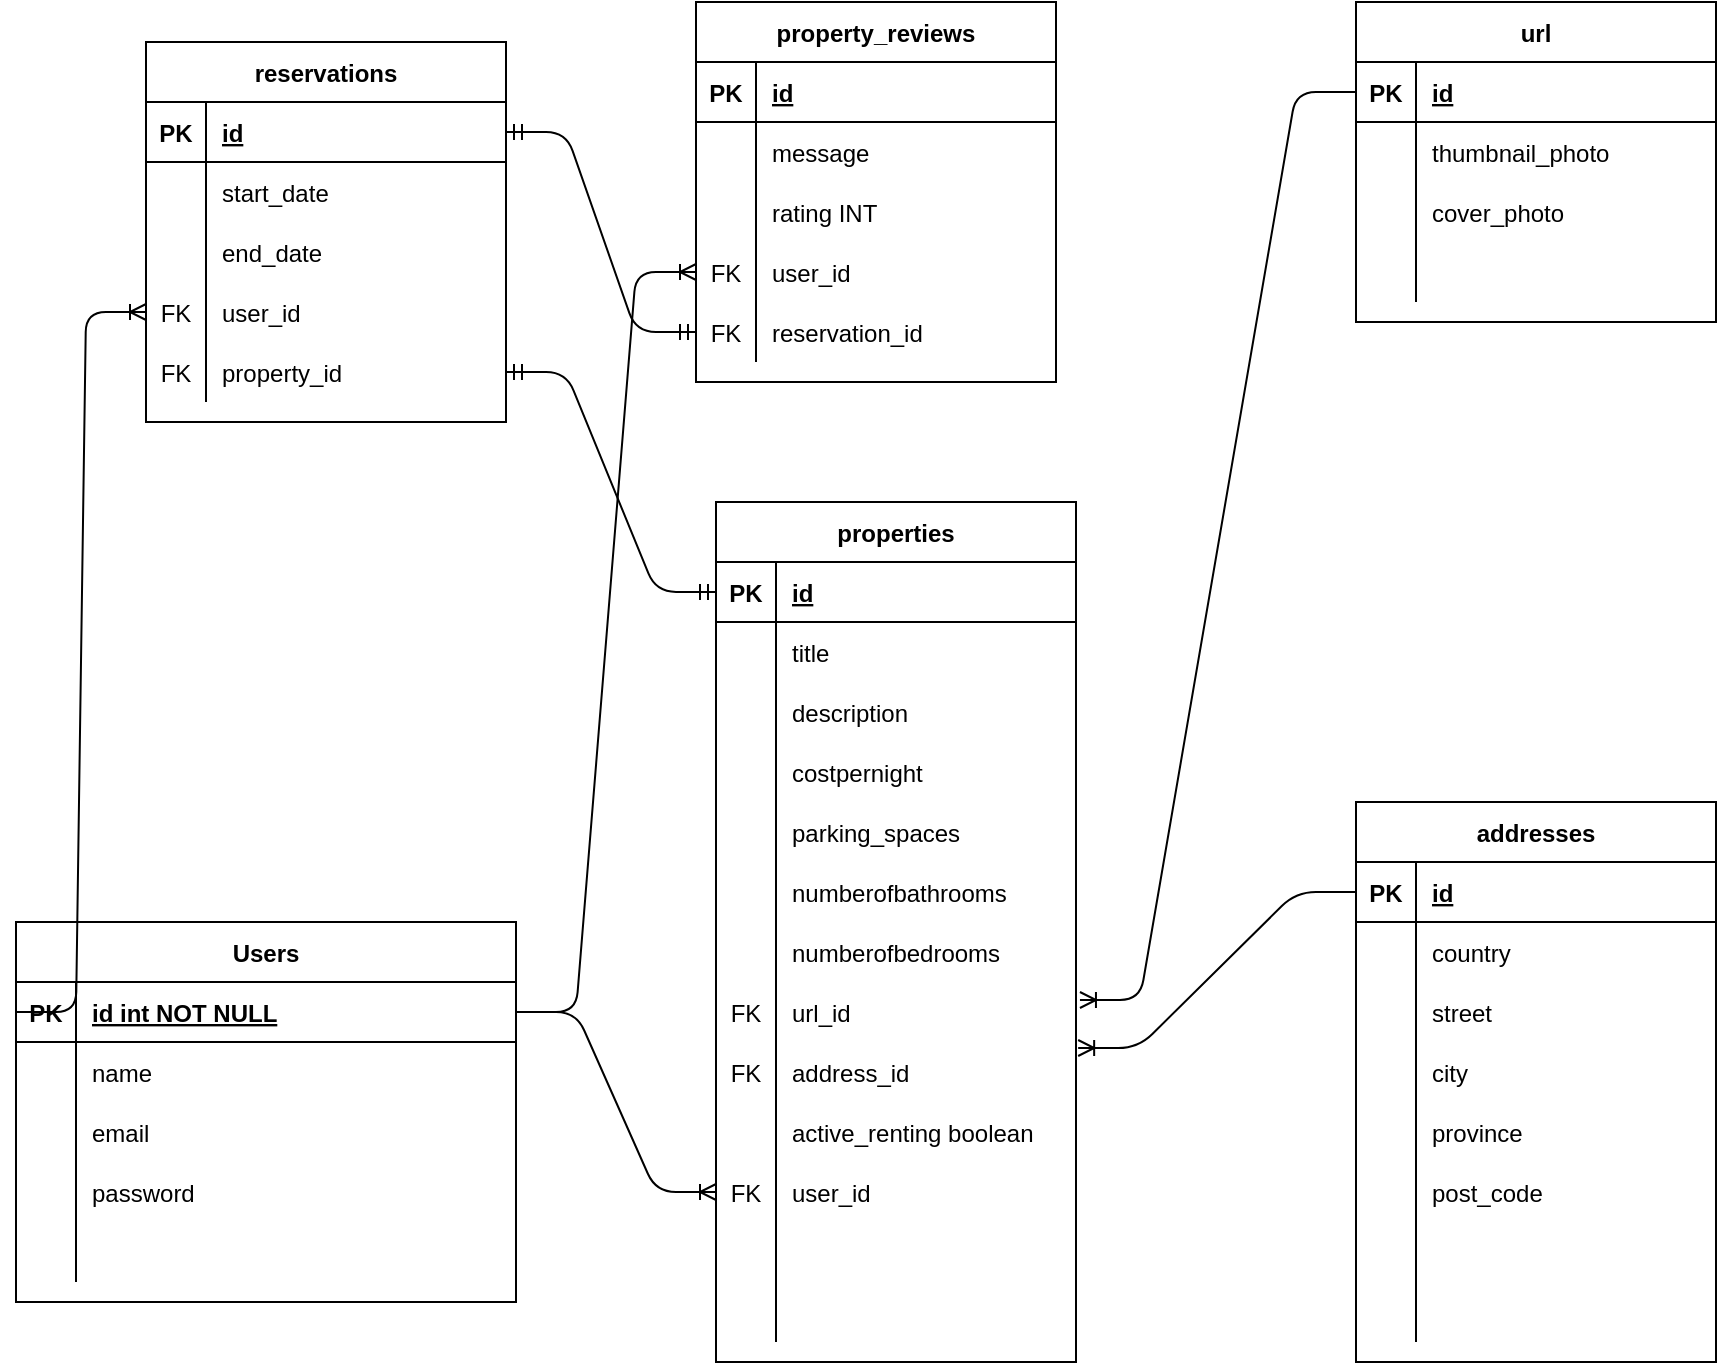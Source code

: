 <mxfile version="14.5.3" type="github">
  <diagram id="R2lEEEUBdFMjLlhIrx00" name="Page-1">
    <mxGraphModel dx="1298" dy="1070" grid="1" gridSize="10" guides="1" tooltips="1" connect="1" arrows="1" fold="1" page="1" pageScale="1" pageWidth="850" pageHeight="1100" math="0" shadow="0" extFonts="Permanent Marker^https://fonts.googleapis.com/css?family=Permanent+Marker">
      <root>
        <mxCell id="0" />
        <mxCell id="1" parent="0" />
        <mxCell id="7i4dZJcfAp6WISiN0u7n-1" value="Users" style="shape=table;startSize=30;container=1;collapsible=1;childLayout=tableLayout;fixedRows=1;rowLines=0;fontStyle=1;align=center;resizeLast=1;" vertex="1" parent="1">
          <mxGeometry x="90" y="570" width="250" height="190" as="geometry" />
        </mxCell>
        <mxCell id="7i4dZJcfAp6WISiN0u7n-2" value="" style="shape=partialRectangle;collapsible=0;dropTarget=0;pointerEvents=0;fillColor=none;points=[[0,0.5],[1,0.5]];portConstraint=eastwest;top=0;left=0;right=0;bottom=1;" vertex="1" parent="7i4dZJcfAp6WISiN0u7n-1">
          <mxGeometry y="30" width="250" height="30" as="geometry" />
        </mxCell>
        <mxCell id="7i4dZJcfAp6WISiN0u7n-3" value="PK" style="shape=partialRectangle;overflow=hidden;connectable=0;fillColor=none;top=0;left=0;bottom=0;right=0;fontStyle=1;" vertex="1" parent="7i4dZJcfAp6WISiN0u7n-2">
          <mxGeometry width="30" height="30" as="geometry" />
        </mxCell>
        <mxCell id="7i4dZJcfAp6WISiN0u7n-4" value="id int NOT NULL " style="shape=partialRectangle;overflow=hidden;connectable=0;fillColor=none;top=0;left=0;bottom=0;right=0;align=left;spacingLeft=6;fontStyle=5;" vertex="1" parent="7i4dZJcfAp6WISiN0u7n-2">
          <mxGeometry x="30" width="220" height="30" as="geometry" />
        </mxCell>
        <mxCell id="7i4dZJcfAp6WISiN0u7n-5" value="" style="shape=partialRectangle;collapsible=0;dropTarget=0;pointerEvents=0;fillColor=none;points=[[0,0.5],[1,0.5]];portConstraint=eastwest;top=0;left=0;right=0;bottom=0;" vertex="1" parent="7i4dZJcfAp6WISiN0u7n-1">
          <mxGeometry y="60" width="250" height="30" as="geometry" />
        </mxCell>
        <mxCell id="7i4dZJcfAp6WISiN0u7n-6" value="" style="shape=partialRectangle;overflow=hidden;connectable=0;fillColor=none;top=0;left=0;bottom=0;right=0;" vertex="1" parent="7i4dZJcfAp6WISiN0u7n-5">
          <mxGeometry width="30" height="30" as="geometry" />
        </mxCell>
        <mxCell id="7i4dZJcfAp6WISiN0u7n-7" value="name" style="shape=partialRectangle;overflow=hidden;connectable=0;fillColor=none;top=0;left=0;bottom=0;right=0;align=left;spacingLeft=6;" vertex="1" parent="7i4dZJcfAp6WISiN0u7n-5">
          <mxGeometry x="30" width="220" height="30" as="geometry" />
        </mxCell>
        <mxCell id="7i4dZJcfAp6WISiN0u7n-8" value="" style="shape=partialRectangle;collapsible=0;dropTarget=0;pointerEvents=0;fillColor=none;points=[[0,0.5],[1,0.5]];portConstraint=eastwest;top=0;left=0;right=0;bottom=0;" vertex="1" parent="7i4dZJcfAp6WISiN0u7n-1">
          <mxGeometry y="90" width="250" height="30" as="geometry" />
        </mxCell>
        <mxCell id="7i4dZJcfAp6WISiN0u7n-9" value="" style="shape=partialRectangle;overflow=hidden;connectable=0;fillColor=none;top=0;left=0;bottom=0;right=0;" vertex="1" parent="7i4dZJcfAp6WISiN0u7n-8">
          <mxGeometry width="30" height="30" as="geometry" />
        </mxCell>
        <mxCell id="7i4dZJcfAp6WISiN0u7n-10" value="email" style="shape=partialRectangle;overflow=hidden;connectable=0;fillColor=none;top=0;left=0;bottom=0;right=0;align=left;spacingLeft=6;" vertex="1" parent="7i4dZJcfAp6WISiN0u7n-8">
          <mxGeometry x="30" width="220" height="30" as="geometry" />
        </mxCell>
        <mxCell id="7i4dZJcfAp6WISiN0u7n-72" style="shape=partialRectangle;collapsible=0;dropTarget=0;pointerEvents=0;fillColor=none;points=[[0,0.5],[1,0.5]];portConstraint=eastwest;top=0;left=0;right=0;bottom=0;" vertex="1" parent="7i4dZJcfAp6WISiN0u7n-1">
          <mxGeometry y="120" width="250" height="30" as="geometry" />
        </mxCell>
        <mxCell id="7i4dZJcfAp6WISiN0u7n-73" style="shape=partialRectangle;overflow=hidden;connectable=0;fillColor=none;top=0;left=0;bottom=0;right=0;" vertex="1" parent="7i4dZJcfAp6WISiN0u7n-72">
          <mxGeometry width="30" height="30" as="geometry" />
        </mxCell>
        <mxCell id="7i4dZJcfAp6WISiN0u7n-74" value="password" style="shape=partialRectangle;overflow=hidden;connectable=0;fillColor=none;top=0;left=0;bottom=0;right=0;align=left;spacingLeft=6;" vertex="1" parent="7i4dZJcfAp6WISiN0u7n-72">
          <mxGeometry x="30" width="220" height="30" as="geometry" />
        </mxCell>
        <mxCell id="7i4dZJcfAp6WISiN0u7n-75" style="shape=partialRectangle;collapsible=0;dropTarget=0;pointerEvents=0;fillColor=none;points=[[0,0.5],[1,0.5]];portConstraint=eastwest;top=0;left=0;right=0;bottom=0;" vertex="1" parent="7i4dZJcfAp6WISiN0u7n-1">
          <mxGeometry y="150" width="250" height="30" as="geometry" />
        </mxCell>
        <mxCell id="7i4dZJcfAp6WISiN0u7n-76" style="shape=partialRectangle;overflow=hidden;connectable=0;fillColor=none;top=0;left=0;bottom=0;right=0;" vertex="1" parent="7i4dZJcfAp6WISiN0u7n-75">
          <mxGeometry width="30" height="30" as="geometry" />
        </mxCell>
        <mxCell id="7i4dZJcfAp6WISiN0u7n-77" value="" style="shape=partialRectangle;overflow=hidden;connectable=0;fillColor=none;top=0;left=0;bottom=0;right=0;align=left;spacingLeft=6;" vertex="1" parent="7i4dZJcfAp6WISiN0u7n-75">
          <mxGeometry x="30" width="220" height="30" as="geometry" />
        </mxCell>
        <mxCell id="7i4dZJcfAp6WISiN0u7n-59" value="properties" style="shape=table;startSize=30;container=1;collapsible=1;childLayout=tableLayout;fixedRows=1;rowLines=0;fontStyle=1;align=center;resizeLast=1;" vertex="1" parent="1">
          <mxGeometry x="440" y="360" width="180" height="430" as="geometry" />
        </mxCell>
        <mxCell id="7i4dZJcfAp6WISiN0u7n-60" value="" style="shape=partialRectangle;collapsible=0;dropTarget=0;pointerEvents=0;fillColor=none;top=0;left=0;bottom=1;right=0;points=[[0,0.5],[1,0.5]];portConstraint=eastwest;" vertex="1" parent="7i4dZJcfAp6WISiN0u7n-59">
          <mxGeometry y="30" width="180" height="30" as="geometry" />
        </mxCell>
        <mxCell id="7i4dZJcfAp6WISiN0u7n-61" value="PK" style="shape=partialRectangle;connectable=0;fillColor=none;top=0;left=0;bottom=0;right=0;fontStyle=1;overflow=hidden;" vertex="1" parent="7i4dZJcfAp6WISiN0u7n-60">
          <mxGeometry width="30" height="30" as="geometry" />
        </mxCell>
        <mxCell id="7i4dZJcfAp6WISiN0u7n-62" value="id" style="shape=partialRectangle;connectable=0;fillColor=none;top=0;left=0;bottom=0;right=0;align=left;spacingLeft=6;fontStyle=5;overflow=hidden;" vertex="1" parent="7i4dZJcfAp6WISiN0u7n-60">
          <mxGeometry x="30" width="150" height="30" as="geometry" />
        </mxCell>
        <mxCell id="7i4dZJcfAp6WISiN0u7n-63" value="" style="shape=partialRectangle;collapsible=0;dropTarget=0;pointerEvents=0;fillColor=none;top=0;left=0;bottom=0;right=0;points=[[0,0.5],[1,0.5]];portConstraint=eastwest;" vertex="1" parent="7i4dZJcfAp6WISiN0u7n-59">
          <mxGeometry y="60" width="180" height="30" as="geometry" />
        </mxCell>
        <mxCell id="7i4dZJcfAp6WISiN0u7n-64" value="" style="shape=partialRectangle;connectable=0;fillColor=none;top=0;left=0;bottom=0;right=0;editable=1;overflow=hidden;" vertex="1" parent="7i4dZJcfAp6WISiN0u7n-63">
          <mxGeometry width="30" height="30" as="geometry" />
        </mxCell>
        <mxCell id="7i4dZJcfAp6WISiN0u7n-65" value="title" style="shape=partialRectangle;connectable=0;fillColor=none;top=0;left=0;bottom=0;right=0;align=left;spacingLeft=6;overflow=hidden;" vertex="1" parent="7i4dZJcfAp6WISiN0u7n-63">
          <mxGeometry x="30" width="150" height="30" as="geometry" />
        </mxCell>
        <mxCell id="7i4dZJcfAp6WISiN0u7n-66" value="" style="shape=partialRectangle;collapsible=0;dropTarget=0;pointerEvents=0;fillColor=none;top=0;left=0;bottom=0;right=0;points=[[0,0.5],[1,0.5]];portConstraint=eastwest;" vertex="1" parent="7i4dZJcfAp6WISiN0u7n-59">
          <mxGeometry y="90" width="180" height="30" as="geometry" />
        </mxCell>
        <mxCell id="7i4dZJcfAp6WISiN0u7n-67" value="" style="shape=partialRectangle;connectable=0;fillColor=none;top=0;left=0;bottom=0;right=0;editable=1;overflow=hidden;" vertex="1" parent="7i4dZJcfAp6WISiN0u7n-66">
          <mxGeometry width="30" height="30" as="geometry" />
        </mxCell>
        <mxCell id="7i4dZJcfAp6WISiN0u7n-68" value="description" style="shape=partialRectangle;connectable=0;fillColor=none;top=0;left=0;bottom=0;right=0;align=left;spacingLeft=6;overflow=hidden;" vertex="1" parent="7i4dZJcfAp6WISiN0u7n-66">
          <mxGeometry x="30" width="150" height="30" as="geometry" />
        </mxCell>
        <mxCell id="7i4dZJcfAp6WISiN0u7n-69" value="" style="shape=partialRectangle;collapsible=0;dropTarget=0;pointerEvents=0;fillColor=none;top=0;left=0;bottom=0;right=0;points=[[0,0.5],[1,0.5]];portConstraint=eastwest;" vertex="1" parent="7i4dZJcfAp6WISiN0u7n-59">
          <mxGeometry y="120" width="180" height="30" as="geometry" />
        </mxCell>
        <mxCell id="7i4dZJcfAp6WISiN0u7n-70" value="" style="shape=partialRectangle;connectable=0;fillColor=none;top=0;left=0;bottom=0;right=0;editable=1;overflow=hidden;" vertex="1" parent="7i4dZJcfAp6WISiN0u7n-69">
          <mxGeometry width="30" height="30" as="geometry" />
        </mxCell>
        <mxCell id="7i4dZJcfAp6WISiN0u7n-71" value="costpernight" style="shape=partialRectangle;connectable=0;fillColor=none;top=0;left=0;bottom=0;right=0;align=left;spacingLeft=6;overflow=hidden;" vertex="1" parent="7i4dZJcfAp6WISiN0u7n-69">
          <mxGeometry x="30" width="150" height="30" as="geometry" />
        </mxCell>
        <mxCell id="7i4dZJcfAp6WISiN0u7n-78" style="shape=partialRectangle;collapsible=0;dropTarget=0;pointerEvents=0;fillColor=none;top=0;left=0;bottom=0;right=0;points=[[0,0.5],[1,0.5]];portConstraint=eastwest;" vertex="1" parent="7i4dZJcfAp6WISiN0u7n-59">
          <mxGeometry y="150" width="180" height="30" as="geometry" />
        </mxCell>
        <mxCell id="7i4dZJcfAp6WISiN0u7n-79" style="shape=partialRectangle;connectable=0;fillColor=none;top=0;left=0;bottom=0;right=0;editable=1;overflow=hidden;" vertex="1" parent="7i4dZJcfAp6WISiN0u7n-78">
          <mxGeometry width="30" height="30" as="geometry" />
        </mxCell>
        <mxCell id="7i4dZJcfAp6WISiN0u7n-80" value="parking_spaces" style="shape=partialRectangle;connectable=0;fillColor=none;top=0;left=0;bottom=0;right=0;align=left;spacingLeft=6;overflow=hidden;" vertex="1" parent="7i4dZJcfAp6WISiN0u7n-78">
          <mxGeometry x="30" width="150" height="30" as="geometry" />
        </mxCell>
        <mxCell id="7i4dZJcfAp6WISiN0u7n-81" style="shape=partialRectangle;collapsible=0;dropTarget=0;pointerEvents=0;fillColor=none;top=0;left=0;bottom=0;right=0;points=[[0,0.5],[1,0.5]];portConstraint=eastwest;" vertex="1" parent="7i4dZJcfAp6WISiN0u7n-59">
          <mxGeometry y="180" width="180" height="30" as="geometry" />
        </mxCell>
        <mxCell id="7i4dZJcfAp6WISiN0u7n-82" style="shape=partialRectangle;connectable=0;fillColor=none;top=0;left=0;bottom=0;right=0;editable=1;overflow=hidden;" vertex="1" parent="7i4dZJcfAp6WISiN0u7n-81">
          <mxGeometry width="30" height="30" as="geometry" />
        </mxCell>
        <mxCell id="7i4dZJcfAp6WISiN0u7n-83" value="numberofbathrooms" style="shape=partialRectangle;connectable=0;fillColor=none;top=0;left=0;bottom=0;right=0;align=left;spacingLeft=6;overflow=hidden;" vertex="1" parent="7i4dZJcfAp6WISiN0u7n-81">
          <mxGeometry x="30" width="150" height="30" as="geometry" />
        </mxCell>
        <mxCell id="7i4dZJcfAp6WISiN0u7n-84" style="shape=partialRectangle;collapsible=0;dropTarget=0;pointerEvents=0;fillColor=none;top=0;left=0;bottom=0;right=0;points=[[0,0.5],[1,0.5]];portConstraint=eastwest;" vertex="1" parent="7i4dZJcfAp6WISiN0u7n-59">
          <mxGeometry y="210" width="180" height="30" as="geometry" />
        </mxCell>
        <mxCell id="7i4dZJcfAp6WISiN0u7n-85" style="shape=partialRectangle;connectable=0;fillColor=none;top=0;left=0;bottom=0;right=0;editable=1;overflow=hidden;" vertex="1" parent="7i4dZJcfAp6WISiN0u7n-84">
          <mxGeometry width="30" height="30" as="geometry" />
        </mxCell>
        <mxCell id="7i4dZJcfAp6WISiN0u7n-86" value="numberofbedrooms" style="shape=partialRectangle;connectable=0;fillColor=none;top=0;left=0;bottom=0;right=0;align=left;spacingLeft=6;overflow=hidden;" vertex="1" parent="7i4dZJcfAp6WISiN0u7n-84">
          <mxGeometry x="30" width="150" height="30" as="geometry" />
        </mxCell>
        <mxCell id="7i4dZJcfAp6WISiN0u7n-87" style="shape=partialRectangle;collapsible=0;dropTarget=0;pointerEvents=0;fillColor=none;top=0;left=0;bottom=0;right=0;points=[[0,0.5],[1,0.5]];portConstraint=eastwest;" vertex="1" parent="7i4dZJcfAp6WISiN0u7n-59">
          <mxGeometry y="240" width="180" height="30" as="geometry" />
        </mxCell>
        <mxCell id="7i4dZJcfAp6WISiN0u7n-88" value="FK" style="shape=partialRectangle;connectable=0;fillColor=none;top=0;left=0;bottom=0;right=0;editable=1;overflow=hidden;" vertex="1" parent="7i4dZJcfAp6WISiN0u7n-87">
          <mxGeometry width="30" height="30" as="geometry" />
        </mxCell>
        <mxCell id="7i4dZJcfAp6WISiN0u7n-89" value="url_id" style="shape=partialRectangle;connectable=0;fillColor=none;top=0;left=0;bottom=0;right=0;align=left;spacingLeft=6;overflow=hidden;" vertex="1" parent="7i4dZJcfAp6WISiN0u7n-87">
          <mxGeometry x="30" width="150" height="30" as="geometry" />
        </mxCell>
        <mxCell id="7i4dZJcfAp6WISiN0u7n-90" style="shape=partialRectangle;collapsible=0;dropTarget=0;pointerEvents=0;fillColor=none;top=0;left=0;bottom=0;right=0;points=[[0,0.5],[1,0.5]];portConstraint=eastwest;" vertex="1" parent="7i4dZJcfAp6WISiN0u7n-59">
          <mxGeometry y="270" width="180" height="30" as="geometry" />
        </mxCell>
        <mxCell id="7i4dZJcfAp6WISiN0u7n-91" value="FK" style="shape=partialRectangle;connectable=0;fillColor=none;top=0;left=0;bottom=0;right=0;editable=1;overflow=hidden;" vertex="1" parent="7i4dZJcfAp6WISiN0u7n-90">
          <mxGeometry width="30" height="30" as="geometry" />
        </mxCell>
        <mxCell id="7i4dZJcfAp6WISiN0u7n-92" value="address_id" style="shape=partialRectangle;connectable=0;fillColor=none;top=0;left=0;bottom=0;right=0;align=left;spacingLeft=6;overflow=hidden;" vertex="1" parent="7i4dZJcfAp6WISiN0u7n-90">
          <mxGeometry x="30" width="150" height="30" as="geometry" />
        </mxCell>
        <mxCell id="7i4dZJcfAp6WISiN0u7n-93" style="shape=partialRectangle;collapsible=0;dropTarget=0;pointerEvents=0;fillColor=none;top=0;left=0;bottom=0;right=0;points=[[0,0.5],[1,0.5]];portConstraint=eastwest;" vertex="1" parent="7i4dZJcfAp6WISiN0u7n-59">
          <mxGeometry y="300" width="180" height="30" as="geometry" />
        </mxCell>
        <mxCell id="7i4dZJcfAp6WISiN0u7n-94" style="shape=partialRectangle;connectable=0;fillColor=none;top=0;left=0;bottom=0;right=0;editable=1;overflow=hidden;" vertex="1" parent="7i4dZJcfAp6WISiN0u7n-93">
          <mxGeometry width="30" height="30" as="geometry" />
        </mxCell>
        <mxCell id="7i4dZJcfAp6WISiN0u7n-95" value="active_renting boolean" style="shape=partialRectangle;connectable=0;fillColor=none;top=0;left=0;bottom=0;right=0;align=left;spacingLeft=6;overflow=hidden;" vertex="1" parent="7i4dZJcfAp6WISiN0u7n-93">
          <mxGeometry x="30" width="150" height="30" as="geometry" />
        </mxCell>
        <mxCell id="7i4dZJcfAp6WISiN0u7n-150" style="shape=partialRectangle;collapsible=0;dropTarget=0;pointerEvents=0;fillColor=none;top=0;left=0;bottom=0;right=0;points=[[0,0.5],[1,0.5]];portConstraint=eastwest;" vertex="1" parent="7i4dZJcfAp6WISiN0u7n-59">
          <mxGeometry y="330" width="180" height="30" as="geometry" />
        </mxCell>
        <mxCell id="7i4dZJcfAp6WISiN0u7n-151" value="FK" style="shape=partialRectangle;connectable=0;fillColor=none;top=0;left=0;bottom=0;right=0;editable=1;overflow=hidden;" vertex="1" parent="7i4dZJcfAp6WISiN0u7n-150">
          <mxGeometry width="30" height="30" as="geometry" />
        </mxCell>
        <mxCell id="7i4dZJcfAp6WISiN0u7n-152" value="user_id" style="shape=partialRectangle;connectable=0;fillColor=none;top=0;left=0;bottom=0;right=0;align=left;spacingLeft=6;overflow=hidden;" vertex="1" parent="7i4dZJcfAp6WISiN0u7n-150">
          <mxGeometry x="30" width="150" height="30" as="geometry" />
        </mxCell>
        <mxCell id="7i4dZJcfAp6WISiN0u7n-153" style="shape=partialRectangle;collapsible=0;dropTarget=0;pointerEvents=0;fillColor=none;top=0;left=0;bottom=0;right=0;points=[[0,0.5],[1,0.5]];portConstraint=eastwest;" vertex="1" parent="7i4dZJcfAp6WISiN0u7n-59">
          <mxGeometry y="360" width="180" height="30" as="geometry" />
        </mxCell>
        <mxCell id="7i4dZJcfAp6WISiN0u7n-154" style="shape=partialRectangle;connectable=0;fillColor=none;top=0;left=0;bottom=0;right=0;editable=1;overflow=hidden;" vertex="1" parent="7i4dZJcfAp6WISiN0u7n-153">
          <mxGeometry width="30" height="30" as="geometry" />
        </mxCell>
        <mxCell id="7i4dZJcfAp6WISiN0u7n-155" style="shape=partialRectangle;connectable=0;fillColor=none;top=0;left=0;bottom=0;right=0;align=left;spacingLeft=6;overflow=hidden;" vertex="1" parent="7i4dZJcfAp6WISiN0u7n-153">
          <mxGeometry x="30" width="150" height="30" as="geometry" />
        </mxCell>
        <mxCell id="7i4dZJcfAp6WISiN0u7n-156" style="shape=partialRectangle;collapsible=0;dropTarget=0;pointerEvents=0;fillColor=none;top=0;left=0;bottom=0;right=0;points=[[0,0.5],[1,0.5]];portConstraint=eastwest;" vertex="1" parent="7i4dZJcfAp6WISiN0u7n-59">
          <mxGeometry y="390" width="180" height="30" as="geometry" />
        </mxCell>
        <mxCell id="7i4dZJcfAp6WISiN0u7n-157" style="shape=partialRectangle;connectable=0;fillColor=none;top=0;left=0;bottom=0;right=0;editable=1;overflow=hidden;" vertex="1" parent="7i4dZJcfAp6WISiN0u7n-156">
          <mxGeometry width="30" height="30" as="geometry" />
        </mxCell>
        <mxCell id="7i4dZJcfAp6WISiN0u7n-158" style="shape=partialRectangle;connectable=0;fillColor=none;top=0;left=0;bottom=0;right=0;align=left;spacingLeft=6;overflow=hidden;" vertex="1" parent="7i4dZJcfAp6WISiN0u7n-156">
          <mxGeometry x="30" width="150" height="30" as="geometry" />
        </mxCell>
        <mxCell id="7i4dZJcfAp6WISiN0u7n-96" value="url" style="shape=table;startSize=30;container=1;collapsible=1;childLayout=tableLayout;fixedRows=1;rowLines=0;fontStyle=1;align=center;resizeLast=1;" vertex="1" parent="1">
          <mxGeometry x="760" y="110" width="180" height="160" as="geometry" />
        </mxCell>
        <mxCell id="7i4dZJcfAp6WISiN0u7n-97" value="" style="shape=partialRectangle;collapsible=0;dropTarget=0;pointerEvents=0;fillColor=none;top=0;left=0;bottom=1;right=0;points=[[0,0.5],[1,0.5]];portConstraint=eastwest;" vertex="1" parent="7i4dZJcfAp6WISiN0u7n-96">
          <mxGeometry y="30" width="180" height="30" as="geometry" />
        </mxCell>
        <mxCell id="7i4dZJcfAp6WISiN0u7n-98" value="PK" style="shape=partialRectangle;connectable=0;fillColor=none;top=0;left=0;bottom=0;right=0;fontStyle=1;overflow=hidden;" vertex="1" parent="7i4dZJcfAp6WISiN0u7n-97">
          <mxGeometry width="30" height="30" as="geometry" />
        </mxCell>
        <mxCell id="7i4dZJcfAp6WISiN0u7n-99" value="id" style="shape=partialRectangle;connectable=0;fillColor=none;top=0;left=0;bottom=0;right=0;align=left;spacingLeft=6;fontStyle=5;overflow=hidden;" vertex="1" parent="7i4dZJcfAp6WISiN0u7n-97">
          <mxGeometry x="30" width="150" height="30" as="geometry" />
        </mxCell>
        <mxCell id="7i4dZJcfAp6WISiN0u7n-100" value="" style="shape=partialRectangle;collapsible=0;dropTarget=0;pointerEvents=0;fillColor=none;top=0;left=0;bottom=0;right=0;points=[[0,0.5],[1,0.5]];portConstraint=eastwest;" vertex="1" parent="7i4dZJcfAp6WISiN0u7n-96">
          <mxGeometry y="60" width="180" height="30" as="geometry" />
        </mxCell>
        <mxCell id="7i4dZJcfAp6WISiN0u7n-101" value="" style="shape=partialRectangle;connectable=0;fillColor=none;top=0;left=0;bottom=0;right=0;editable=1;overflow=hidden;" vertex="1" parent="7i4dZJcfAp6WISiN0u7n-100">
          <mxGeometry width="30" height="30" as="geometry" />
        </mxCell>
        <mxCell id="7i4dZJcfAp6WISiN0u7n-102" value="thumbnail_photo" style="shape=partialRectangle;connectable=0;fillColor=none;top=0;left=0;bottom=0;right=0;align=left;spacingLeft=6;overflow=hidden;" vertex="1" parent="7i4dZJcfAp6WISiN0u7n-100">
          <mxGeometry x="30" width="150" height="30" as="geometry" />
        </mxCell>
        <mxCell id="7i4dZJcfAp6WISiN0u7n-103" value="" style="shape=partialRectangle;collapsible=0;dropTarget=0;pointerEvents=0;fillColor=none;top=0;left=0;bottom=0;right=0;points=[[0,0.5],[1,0.5]];portConstraint=eastwest;" vertex="1" parent="7i4dZJcfAp6WISiN0u7n-96">
          <mxGeometry y="90" width="180" height="30" as="geometry" />
        </mxCell>
        <mxCell id="7i4dZJcfAp6WISiN0u7n-104" value="" style="shape=partialRectangle;connectable=0;fillColor=none;top=0;left=0;bottom=0;right=0;editable=1;overflow=hidden;" vertex="1" parent="7i4dZJcfAp6WISiN0u7n-103">
          <mxGeometry width="30" height="30" as="geometry" />
        </mxCell>
        <mxCell id="7i4dZJcfAp6WISiN0u7n-105" value="cover_photo" style="shape=partialRectangle;connectable=0;fillColor=none;top=0;left=0;bottom=0;right=0;align=left;spacingLeft=6;overflow=hidden;" vertex="1" parent="7i4dZJcfAp6WISiN0u7n-103">
          <mxGeometry x="30" width="150" height="30" as="geometry" />
        </mxCell>
        <mxCell id="7i4dZJcfAp6WISiN0u7n-106" value="" style="shape=partialRectangle;collapsible=0;dropTarget=0;pointerEvents=0;fillColor=none;top=0;left=0;bottom=0;right=0;points=[[0,0.5],[1,0.5]];portConstraint=eastwest;" vertex="1" parent="7i4dZJcfAp6WISiN0u7n-96">
          <mxGeometry y="120" width="180" height="30" as="geometry" />
        </mxCell>
        <mxCell id="7i4dZJcfAp6WISiN0u7n-107" value="" style="shape=partialRectangle;connectable=0;fillColor=none;top=0;left=0;bottom=0;right=0;editable=1;overflow=hidden;" vertex="1" parent="7i4dZJcfAp6WISiN0u7n-106">
          <mxGeometry width="30" height="30" as="geometry" />
        </mxCell>
        <mxCell id="7i4dZJcfAp6WISiN0u7n-108" value="" style="shape=partialRectangle;connectable=0;fillColor=none;top=0;left=0;bottom=0;right=0;align=left;spacingLeft=6;overflow=hidden;" vertex="1" parent="7i4dZJcfAp6WISiN0u7n-106">
          <mxGeometry x="30" width="150" height="30" as="geometry" />
        </mxCell>
        <mxCell id="7i4dZJcfAp6WISiN0u7n-110" value="" style="edgeStyle=entityRelationEdgeStyle;fontSize=12;html=1;endArrow=ERoneToMany;entryX=1.011;entryY=0.3;entryDx=0;entryDy=0;entryPerimeter=0;exitX=0;exitY=0.5;exitDx=0;exitDy=0;" edge="1" parent="1" source="7i4dZJcfAp6WISiN0u7n-97" target="7i4dZJcfAp6WISiN0u7n-87">
          <mxGeometry width="100" height="100" relative="1" as="geometry">
            <mxPoint x="590" y="510" as="sourcePoint" />
            <mxPoint x="690" y="410" as="targetPoint" />
          </mxGeometry>
        </mxCell>
        <mxCell id="7i4dZJcfAp6WISiN0u7n-111" value="addresses" style="shape=table;startSize=30;container=1;collapsible=1;childLayout=tableLayout;fixedRows=1;rowLines=0;fontStyle=1;align=center;resizeLast=1;" vertex="1" parent="1">
          <mxGeometry x="760" y="510" width="180" height="280" as="geometry" />
        </mxCell>
        <mxCell id="7i4dZJcfAp6WISiN0u7n-112" value="" style="shape=partialRectangle;collapsible=0;dropTarget=0;pointerEvents=0;fillColor=none;top=0;left=0;bottom=1;right=0;points=[[0,0.5],[1,0.5]];portConstraint=eastwest;" vertex="1" parent="7i4dZJcfAp6WISiN0u7n-111">
          <mxGeometry y="30" width="180" height="30" as="geometry" />
        </mxCell>
        <mxCell id="7i4dZJcfAp6WISiN0u7n-113" value="PK" style="shape=partialRectangle;connectable=0;fillColor=none;top=0;left=0;bottom=0;right=0;fontStyle=1;overflow=hidden;" vertex="1" parent="7i4dZJcfAp6WISiN0u7n-112">
          <mxGeometry width="30" height="30" as="geometry" />
        </mxCell>
        <mxCell id="7i4dZJcfAp6WISiN0u7n-114" value="id" style="shape=partialRectangle;connectable=0;fillColor=none;top=0;left=0;bottom=0;right=0;align=left;spacingLeft=6;fontStyle=5;overflow=hidden;" vertex="1" parent="7i4dZJcfAp6WISiN0u7n-112">
          <mxGeometry x="30" width="150" height="30" as="geometry" />
        </mxCell>
        <mxCell id="7i4dZJcfAp6WISiN0u7n-115" value="" style="shape=partialRectangle;collapsible=0;dropTarget=0;pointerEvents=0;fillColor=none;top=0;left=0;bottom=0;right=0;points=[[0,0.5],[1,0.5]];portConstraint=eastwest;" vertex="1" parent="7i4dZJcfAp6WISiN0u7n-111">
          <mxGeometry y="60" width="180" height="30" as="geometry" />
        </mxCell>
        <mxCell id="7i4dZJcfAp6WISiN0u7n-116" value="" style="shape=partialRectangle;connectable=0;fillColor=none;top=0;left=0;bottom=0;right=0;editable=1;overflow=hidden;" vertex="1" parent="7i4dZJcfAp6WISiN0u7n-115">
          <mxGeometry width="30" height="30" as="geometry" />
        </mxCell>
        <mxCell id="7i4dZJcfAp6WISiN0u7n-117" value="country" style="shape=partialRectangle;connectable=0;fillColor=none;top=0;left=0;bottom=0;right=0;align=left;spacingLeft=6;overflow=hidden;" vertex="1" parent="7i4dZJcfAp6WISiN0u7n-115">
          <mxGeometry x="30" width="150" height="30" as="geometry" />
        </mxCell>
        <mxCell id="7i4dZJcfAp6WISiN0u7n-118" value="" style="shape=partialRectangle;collapsible=0;dropTarget=0;pointerEvents=0;fillColor=none;top=0;left=0;bottom=0;right=0;points=[[0,0.5],[1,0.5]];portConstraint=eastwest;" vertex="1" parent="7i4dZJcfAp6WISiN0u7n-111">
          <mxGeometry y="90" width="180" height="30" as="geometry" />
        </mxCell>
        <mxCell id="7i4dZJcfAp6WISiN0u7n-119" value="" style="shape=partialRectangle;connectable=0;fillColor=none;top=0;left=0;bottom=0;right=0;editable=1;overflow=hidden;" vertex="1" parent="7i4dZJcfAp6WISiN0u7n-118">
          <mxGeometry width="30" height="30" as="geometry" />
        </mxCell>
        <mxCell id="7i4dZJcfAp6WISiN0u7n-120" value="street" style="shape=partialRectangle;connectable=0;fillColor=none;top=0;left=0;bottom=0;right=0;align=left;spacingLeft=6;overflow=hidden;" vertex="1" parent="7i4dZJcfAp6WISiN0u7n-118">
          <mxGeometry x="30" width="150" height="30" as="geometry" />
        </mxCell>
        <mxCell id="7i4dZJcfAp6WISiN0u7n-121" value="" style="shape=partialRectangle;collapsible=0;dropTarget=0;pointerEvents=0;fillColor=none;top=0;left=0;bottom=0;right=0;points=[[0,0.5],[1,0.5]];portConstraint=eastwest;" vertex="1" parent="7i4dZJcfAp6WISiN0u7n-111">
          <mxGeometry y="120" width="180" height="30" as="geometry" />
        </mxCell>
        <mxCell id="7i4dZJcfAp6WISiN0u7n-122" value="" style="shape=partialRectangle;connectable=0;fillColor=none;top=0;left=0;bottom=0;right=0;editable=1;overflow=hidden;" vertex="1" parent="7i4dZJcfAp6WISiN0u7n-121">
          <mxGeometry width="30" height="30" as="geometry" />
        </mxCell>
        <mxCell id="7i4dZJcfAp6WISiN0u7n-123" value="city" style="shape=partialRectangle;connectable=0;fillColor=none;top=0;left=0;bottom=0;right=0;align=left;spacingLeft=6;overflow=hidden;" vertex="1" parent="7i4dZJcfAp6WISiN0u7n-121">
          <mxGeometry x="30" width="150" height="30" as="geometry" />
        </mxCell>
        <mxCell id="7i4dZJcfAp6WISiN0u7n-137" style="shape=partialRectangle;collapsible=0;dropTarget=0;pointerEvents=0;fillColor=none;top=0;left=0;bottom=0;right=0;points=[[0,0.5],[1,0.5]];portConstraint=eastwest;" vertex="1" parent="7i4dZJcfAp6WISiN0u7n-111">
          <mxGeometry y="150" width="180" height="30" as="geometry" />
        </mxCell>
        <mxCell id="7i4dZJcfAp6WISiN0u7n-138" style="shape=partialRectangle;connectable=0;fillColor=none;top=0;left=0;bottom=0;right=0;editable=1;overflow=hidden;" vertex="1" parent="7i4dZJcfAp6WISiN0u7n-137">
          <mxGeometry width="30" height="30" as="geometry" />
        </mxCell>
        <mxCell id="7i4dZJcfAp6WISiN0u7n-139" value="province" style="shape=partialRectangle;connectable=0;fillColor=none;top=0;left=0;bottom=0;right=0;align=left;spacingLeft=6;overflow=hidden;" vertex="1" parent="7i4dZJcfAp6WISiN0u7n-137">
          <mxGeometry x="30" width="150" height="30" as="geometry" />
        </mxCell>
        <mxCell id="7i4dZJcfAp6WISiN0u7n-140" style="shape=partialRectangle;collapsible=0;dropTarget=0;pointerEvents=0;fillColor=none;top=0;left=0;bottom=0;right=0;points=[[0,0.5],[1,0.5]];portConstraint=eastwest;" vertex="1" parent="7i4dZJcfAp6WISiN0u7n-111">
          <mxGeometry y="180" width="180" height="30" as="geometry" />
        </mxCell>
        <mxCell id="7i4dZJcfAp6WISiN0u7n-141" style="shape=partialRectangle;connectable=0;fillColor=none;top=0;left=0;bottom=0;right=0;editable=1;overflow=hidden;" vertex="1" parent="7i4dZJcfAp6WISiN0u7n-140">
          <mxGeometry width="30" height="30" as="geometry" />
        </mxCell>
        <mxCell id="7i4dZJcfAp6WISiN0u7n-142" value="post_code" style="shape=partialRectangle;connectable=0;fillColor=none;top=0;left=0;bottom=0;right=0;align=left;spacingLeft=6;overflow=hidden;" vertex="1" parent="7i4dZJcfAp6WISiN0u7n-140">
          <mxGeometry x="30" width="150" height="30" as="geometry" />
        </mxCell>
        <mxCell id="7i4dZJcfAp6WISiN0u7n-143" style="shape=partialRectangle;collapsible=0;dropTarget=0;pointerEvents=0;fillColor=none;top=0;left=0;bottom=0;right=0;points=[[0,0.5],[1,0.5]];portConstraint=eastwest;" vertex="1" parent="7i4dZJcfAp6WISiN0u7n-111">
          <mxGeometry y="210" width="180" height="30" as="geometry" />
        </mxCell>
        <mxCell id="7i4dZJcfAp6WISiN0u7n-144" style="shape=partialRectangle;connectable=0;fillColor=none;top=0;left=0;bottom=0;right=0;editable=1;overflow=hidden;" vertex="1" parent="7i4dZJcfAp6WISiN0u7n-143">
          <mxGeometry width="30" height="30" as="geometry" />
        </mxCell>
        <mxCell id="7i4dZJcfAp6WISiN0u7n-145" style="shape=partialRectangle;connectable=0;fillColor=none;top=0;left=0;bottom=0;right=0;align=left;spacingLeft=6;overflow=hidden;" vertex="1" parent="7i4dZJcfAp6WISiN0u7n-143">
          <mxGeometry x="30" width="150" height="30" as="geometry" />
        </mxCell>
        <mxCell id="7i4dZJcfAp6WISiN0u7n-146" style="shape=partialRectangle;collapsible=0;dropTarget=0;pointerEvents=0;fillColor=none;top=0;left=0;bottom=0;right=0;points=[[0,0.5],[1,0.5]];portConstraint=eastwest;" vertex="1" parent="7i4dZJcfAp6WISiN0u7n-111">
          <mxGeometry y="240" width="180" height="30" as="geometry" />
        </mxCell>
        <mxCell id="7i4dZJcfAp6WISiN0u7n-147" style="shape=partialRectangle;connectable=0;fillColor=none;top=0;left=0;bottom=0;right=0;editable=1;overflow=hidden;" vertex="1" parent="7i4dZJcfAp6WISiN0u7n-146">
          <mxGeometry width="30" height="30" as="geometry" />
        </mxCell>
        <mxCell id="7i4dZJcfAp6WISiN0u7n-148" style="shape=partialRectangle;connectable=0;fillColor=none;top=0;left=0;bottom=0;right=0;align=left;spacingLeft=6;overflow=hidden;" vertex="1" parent="7i4dZJcfAp6WISiN0u7n-146">
          <mxGeometry x="30" width="150" height="30" as="geometry" />
        </mxCell>
        <mxCell id="7i4dZJcfAp6WISiN0u7n-124" value="reservations" style="shape=table;startSize=30;container=1;collapsible=1;childLayout=tableLayout;fixedRows=1;rowLines=0;fontStyle=1;align=center;resizeLast=1;" vertex="1" parent="1">
          <mxGeometry x="155" y="130" width="180" height="190" as="geometry" />
        </mxCell>
        <mxCell id="7i4dZJcfAp6WISiN0u7n-125" value="" style="shape=partialRectangle;collapsible=0;dropTarget=0;pointerEvents=0;fillColor=none;top=0;left=0;bottom=1;right=0;points=[[0,0.5],[1,0.5]];portConstraint=eastwest;" vertex="1" parent="7i4dZJcfAp6WISiN0u7n-124">
          <mxGeometry y="30" width="180" height="30" as="geometry" />
        </mxCell>
        <mxCell id="7i4dZJcfAp6WISiN0u7n-126" value="PK" style="shape=partialRectangle;connectable=0;fillColor=none;top=0;left=0;bottom=0;right=0;fontStyle=1;overflow=hidden;" vertex="1" parent="7i4dZJcfAp6WISiN0u7n-125">
          <mxGeometry width="30" height="30" as="geometry" />
        </mxCell>
        <mxCell id="7i4dZJcfAp6WISiN0u7n-127" value="id" style="shape=partialRectangle;connectable=0;fillColor=none;top=0;left=0;bottom=0;right=0;align=left;spacingLeft=6;fontStyle=5;overflow=hidden;" vertex="1" parent="7i4dZJcfAp6WISiN0u7n-125">
          <mxGeometry x="30" width="150" height="30" as="geometry" />
        </mxCell>
        <mxCell id="7i4dZJcfAp6WISiN0u7n-128" value="" style="shape=partialRectangle;collapsible=0;dropTarget=0;pointerEvents=0;fillColor=none;top=0;left=0;bottom=0;right=0;points=[[0,0.5],[1,0.5]];portConstraint=eastwest;" vertex="1" parent="7i4dZJcfAp6WISiN0u7n-124">
          <mxGeometry y="60" width="180" height="30" as="geometry" />
        </mxCell>
        <mxCell id="7i4dZJcfAp6WISiN0u7n-129" value="" style="shape=partialRectangle;connectable=0;fillColor=none;top=0;left=0;bottom=0;right=0;editable=1;overflow=hidden;" vertex="1" parent="7i4dZJcfAp6WISiN0u7n-128">
          <mxGeometry width="30" height="30" as="geometry" />
        </mxCell>
        <mxCell id="7i4dZJcfAp6WISiN0u7n-130" value="start_date" style="shape=partialRectangle;connectable=0;fillColor=none;top=0;left=0;bottom=0;right=0;align=left;spacingLeft=6;overflow=hidden;" vertex="1" parent="7i4dZJcfAp6WISiN0u7n-128">
          <mxGeometry x="30" width="150" height="30" as="geometry" />
        </mxCell>
        <mxCell id="7i4dZJcfAp6WISiN0u7n-131" value="" style="shape=partialRectangle;collapsible=0;dropTarget=0;pointerEvents=0;fillColor=none;top=0;left=0;bottom=0;right=0;points=[[0,0.5],[1,0.5]];portConstraint=eastwest;" vertex="1" parent="7i4dZJcfAp6WISiN0u7n-124">
          <mxGeometry y="90" width="180" height="30" as="geometry" />
        </mxCell>
        <mxCell id="7i4dZJcfAp6WISiN0u7n-132" value="" style="shape=partialRectangle;connectable=0;fillColor=none;top=0;left=0;bottom=0;right=0;editable=1;overflow=hidden;" vertex="1" parent="7i4dZJcfAp6WISiN0u7n-131">
          <mxGeometry width="30" height="30" as="geometry" />
        </mxCell>
        <mxCell id="7i4dZJcfAp6WISiN0u7n-133" value="end_date" style="shape=partialRectangle;connectable=0;fillColor=none;top=0;left=0;bottom=0;right=0;align=left;spacingLeft=6;overflow=hidden;" vertex="1" parent="7i4dZJcfAp6WISiN0u7n-131">
          <mxGeometry x="30" width="150" height="30" as="geometry" />
        </mxCell>
        <mxCell id="7i4dZJcfAp6WISiN0u7n-134" value="" style="shape=partialRectangle;collapsible=0;dropTarget=0;pointerEvents=0;fillColor=none;top=0;left=0;bottom=0;right=0;points=[[0,0.5],[1,0.5]];portConstraint=eastwest;" vertex="1" parent="7i4dZJcfAp6WISiN0u7n-124">
          <mxGeometry y="120" width="180" height="30" as="geometry" />
        </mxCell>
        <mxCell id="7i4dZJcfAp6WISiN0u7n-135" value="FK" style="shape=partialRectangle;connectable=0;fillColor=none;top=0;left=0;bottom=0;right=0;editable=1;overflow=hidden;" vertex="1" parent="7i4dZJcfAp6WISiN0u7n-134">
          <mxGeometry width="30" height="30" as="geometry" />
        </mxCell>
        <mxCell id="7i4dZJcfAp6WISiN0u7n-136" value="user_id" style="shape=partialRectangle;connectable=0;fillColor=none;top=0;left=0;bottom=0;right=0;align=left;spacingLeft=6;overflow=hidden;" vertex="1" parent="7i4dZJcfAp6WISiN0u7n-134">
          <mxGeometry x="30" width="150" height="30" as="geometry" />
        </mxCell>
        <mxCell id="7i4dZJcfAp6WISiN0u7n-162" style="shape=partialRectangle;collapsible=0;dropTarget=0;pointerEvents=0;fillColor=none;top=0;left=0;bottom=0;right=0;points=[[0,0.5],[1,0.5]];portConstraint=eastwest;" vertex="1" parent="7i4dZJcfAp6WISiN0u7n-124">
          <mxGeometry y="150" width="180" height="30" as="geometry" />
        </mxCell>
        <mxCell id="7i4dZJcfAp6WISiN0u7n-163" value="FK" style="shape=partialRectangle;connectable=0;fillColor=none;top=0;left=0;bottom=0;right=0;editable=1;overflow=hidden;" vertex="1" parent="7i4dZJcfAp6WISiN0u7n-162">
          <mxGeometry width="30" height="30" as="geometry" />
        </mxCell>
        <mxCell id="7i4dZJcfAp6WISiN0u7n-164" value="property_id" style="shape=partialRectangle;connectable=0;fillColor=none;top=0;left=0;bottom=0;right=0;align=left;spacingLeft=6;overflow=hidden;" vertex="1" parent="7i4dZJcfAp6WISiN0u7n-162">
          <mxGeometry x="30" width="150" height="30" as="geometry" />
        </mxCell>
        <mxCell id="7i4dZJcfAp6WISiN0u7n-149" value="" style="edgeStyle=entityRelationEdgeStyle;fontSize=12;html=1;endArrow=ERoneToMany;entryX=1.006;entryY=0.1;entryDx=0;entryDy=0;entryPerimeter=0;exitX=0;exitY=0.5;exitDx=0;exitDy=0;" edge="1" parent="1" source="7i4dZJcfAp6WISiN0u7n-112" target="7i4dZJcfAp6WISiN0u7n-90">
          <mxGeometry width="100" height="100" relative="1" as="geometry">
            <mxPoint x="590" y="510" as="sourcePoint" />
            <mxPoint x="690" y="410" as="targetPoint" />
          </mxGeometry>
        </mxCell>
        <mxCell id="7i4dZJcfAp6WISiN0u7n-165" value="" style="edgeStyle=entityRelationEdgeStyle;fontSize=12;html=1;endArrow=ERmandOne;startArrow=ERmandOne;exitX=0;exitY=0.5;exitDx=0;exitDy=0;entryX=1;entryY=0.5;entryDx=0;entryDy=0;" edge="1" parent="1" source="7i4dZJcfAp6WISiN0u7n-60" target="7i4dZJcfAp6WISiN0u7n-162">
          <mxGeometry width="100" height="100" relative="1" as="geometry">
            <mxPoint x="590" y="510" as="sourcePoint" />
            <mxPoint x="690" y="410" as="targetPoint" />
          </mxGeometry>
        </mxCell>
        <mxCell id="7i4dZJcfAp6WISiN0u7n-166" value="property_reviews" style="shape=table;startSize=30;container=1;collapsible=1;childLayout=tableLayout;fixedRows=1;rowLines=0;fontStyle=1;align=center;resizeLast=1;" vertex="1" parent="1">
          <mxGeometry x="430" y="110" width="180" height="190" as="geometry" />
        </mxCell>
        <mxCell id="7i4dZJcfAp6WISiN0u7n-167" value="" style="shape=partialRectangle;collapsible=0;dropTarget=0;pointerEvents=0;fillColor=none;top=0;left=0;bottom=1;right=0;points=[[0,0.5],[1,0.5]];portConstraint=eastwest;" vertex="1" parent="7i4dZJcfAp6WISiN0u7n-166">
          <mxGeometry y="30" width="180" height="30" as="geometry" />
        </mxCell>
        <mxCell id="7i4dZJcfAp6WISiN0u7n-168" value="PK" style="shape=partialRectangle;connectable=0;fillColor=none;top=0;left=0;bottom=0;right=0;fontStyle=1;overflow=hidden;" vertex="1" parent="7i4dZJcfAp6WISiN0u7n-167">
          <mxGeometry width="30" height="30" as="geometry" />
        </mxCell>
        <mxCell id="7i4dZJcfAp6WISiN0u7n-169" value="id" style="shape=partialRectangle;connectable=0;fillColor=none;top=0;left=0;bottom=0;right=0;align=left;spacingLeft=6;fontStyle=5;overflow=hidden;" vertex="1" parent="7i4dZJcfAp6WISiN0u7n-167">
          <mxGeometry x="30" width="150" height="30" as="geometry" />
        </mxCell>
        <mxCell id="7i4dZJcfAp6WISiN0u7n-170" value="" style="shape=partialRectangle;collapsible=0;dropTarget=0;pointerEvents=0;fillColor=none;top=0;left=0;bottom=0;right=0;points=[[0,0.5],[1,0.5]];portConstraint=eastwest;" vertex="1" parent="7i4dZJcfAp6WISiN0u7n-166">
          <mxGeometry y="60" width="180" height="30" as="geometry" />
        </mxCell>
        <mxCell id="7i4dZJcfAp6WISiN0u7n-171" value="" style="shape=partialRectangle;connectable=0;fillColor=none;top=0;left=0;bottom=0;right=0;editable=1;overflow=hidden;" vertex="1" parent="7i4dZJcfAp6WISiN0u7n-170">
          <mxGeometry width="30" height="30" as="geometry" />
        </mxCell>
        <mxCell id="7i4dZJcfAp6WISiN0u7n-172" value="message" style="shape=partialRectangle;connectable=0;fillColor=none;top=0;left=0;bottom=0;right=0;align=left;spacingLeft=6;overflow=hidden;" vertex="1" parent="7i4dZJcfAp6WISiN0u7n-170">
          <mxGeometry x="30" width="150" height="30" as="geometry" />
        </mxCell>
        <mxCell id="7i4dZJcfAp6WISiN0u7n-173" value="" style="shape=partialRectangle;collapsible=0;dropTarget=0;pointerEvents=0;fillColor=none;top=0;left=0;bottom=0;right=0;points=[[0,0.5],[1,0.5]];portConstraint=eastwest;" vertex="1" parent="7i4dZJcfAp6WISiN0u7n-166">
          <mxGeometry y="90" width="180" height="30" as="geometry" />
        </mxCell>
        <mxCell id="7i4dZJcfAp6WISiN0u7n-174" value="" style="shape=partialRectangle;connectable=0;fillColor=none;top=0;left=0;bottom=0;right=0;editable=1;overflow=hidden;" vertex="1" parent="7i4dZJcfAp6WISiN0u7n-173">
          <mxGeometry width="30" height="30" as="geometry" />
        </mxCell>
        <mxCell id="7i4dZJcfAp6WISiN0u7n-175" value="rating INT" style="shape=partialRectangle;connectable=0;fillColor=none;top=0;left=0;bottom=0;right=0;align=left;spacingLeft=6;overflow=hidden;" vertex="1" parent="7i4dZJcfAp6WISiN0u7n-173">
          <mxGeometry x="30" width="150" height="30" as="geometry" />
        </mxCell>
        <mxCell id="7i4dZJcfAp6WISiN0u7n-176" value="" style="shape=partialRectangle;collapsible=0;dropTarget=0;pointerEvents=0;fillColor=none;top=0;left=0;bottom=0;right=0;points=[[0,0.5],[1,0.5]];portConstraint=eastwest;" vertex="1" parent="7i4dZJcfAp6WISiN0u7n-166">
          <mxGeometry y="120" width="180" height="30" as="geometry" />
        </mxCell>
        <mxCell id="7i4dZJcfAp6WISiN0u7n-177" value="FK" style="shape=partialRectangle;connectable=0;fillColor=none;top=0;left=0;bottom=0;right=0;editable=1;overflow=hidden;" vertex="1" parent="7i4dZJcfAp6WISiN0u7n-176">
          <mxGeometry width="30" height="30" as="geometry" />
        </mxCell>
        <mxCell id="7i4dZJcfAp6WISiN0u7n-178" value="user_id" style="shape=partialRectangle;connectable=0;fillColor=none;top=0;left=0;bottom=0;right=0;align=left;spacingLeft=6;overflow=hidden;" vertex="1" parent="7i4dZJcfAp6WISiN0u7n-176">
          <mxGeometry x="30" width="150" height="30" as="geometry" />
        </mxCell>
        <mxCell id="7i4dZJcfAp6WISiN0u7n-179" style="shape=partialRectangle;collapsible=0;dropTarget=0;pointerEvents=0;fillColor=none;top=0;left=0;bottom=0;right=0;points=[[0,0.5],[1,0.5]];portConstraint=eastwest;" vertex="1" parent="7i4dZJcfAp6WISiN0u7n-166">
          <mxGeometry y="150" width="180" height="30" as="geometry" />
        </mxCell>
        <mxCell id="7i4dZJcfAp6WISiN0u7n-180" value="FK" style="shape=partialRectangle;connectable=0;fillColor=none;top=0;left=0;bottom=0;right=0;editable=1;overflow=hidden;" vertex="1" parent="7i4dZJcfAp6WISiN0u7n-179">
          <mxGeometry width="30" height="30" as="geometry" />
        </mxCell>
        <mxCell id="7i4dZJcfAp6WISiN0u7n-181" value="reservation_id" style="shape=partialRectangle;connectable=0;fillColor=none;top=0;left=0;bottom=0;right=0;align=left;spacingLeft=6;overflow=hidden;" vertex="1" parent="7i4dZJcfAp6WISiN0u7n-179">
          <mxGeometry x="30" width="150" height="30" as="geometry" />
        </mxCell>
        <mxCell id="7i4dZJcfAp6WISiN0u7n-183" value="" style="edgeStyle=entityRelationEdgeStyle;fontSize=12;html=1;endArrow=ERmandOne;startArrow=ERmandOne;entryX=0;entryY=0.5;entryDx=0;entryDy=0;" edge="1" parent="1" source="7i4dZJcfAp6WISiN0u7n-125" target="7i4dZJcfAp6WISiN0u7n-179">
          <mxGeometry width="100" height="100" relative="1" as="geometry">
            <mxPoint x="590" y="510" as="sourcePoint" />
            <mxPoint x="460" y="840" as="targetPoint" />
          </mxGeometry>
        </mxCell>
        <mxCell id="7i4dZJcfAp6WISiN0u7n-184" value="" style="edgeStyle=entityRelationEdgeStyle;fontSize=12;html=1;endArrow=ERoneToMany;entryX=0;entryY=0.5;entryDx=0;entryDy=0;exitX=1;exitY=0.5;exitDx=0;exitDy=0;" edge="1" parent="1" source="7i4dZJcfAp6WISiN0u7n-2" target="7i4dZJcfAp6WISiN0u7n-150">
          <mxGeometry width="100" height="100" relative="1" as="geometry">
            <mxPoint x="590" y="510" as="sourcePoint" />
            <mxPoint x="690" y="410" as="targetPoint" />
          </mxGeometry>
        </mxCell>
        <mxCell id="7i4dZJcfAp6WISiN0u7n-185" value="" style="edgeStyle=entityRelationEdgeStyle;fontSize=12;html=1;endArrow=ERoneToMany;entryX=0;entryY=0.5;entryDx=0;entryDy=0;exitX=0;exitY=0.5;exitDx=0;exitDy=0;" edge="1" parent="1" source="7i4dZJcfAp6WISiN0u7n-2" target="7i4dZJcfAp6WISiN0u7n-134">
          <mxGeometry width="100" height="100" relative="1" as="geometry">
            <mxPoint x="10" y="560" as="sourcePoint" />
            <mxPoint x="110" y="460" as="targetPoint" />
          </mxGeometry>
        </mxCell>
        <mxCell id="7i4dZJcfAp6WISiN0u7n-186" value="" style="edgeStyle=entityRelationEdgeStyle;fontSize=12;html=1;endArrow=ERoneToMany;entryX=0;entryY=0.5;entryDx=0;entryDy=0;exitX=1;exitY=0.5;exitDx=0;exitDy=0;" edge="1" parent="1" source="7i4dZJcfAp6WISiN0u7n-2" target="7i4dZJcfAp6WISiN0u7n-176">
          <mxGeometry width="100" height="100" relative="1" as="geometry">
            <mxPoint x="590" y="510" as="sourcePoint" />
            <mxPoint x="690" y="410" as="targetPoint" />
          </mxGeometry>
        </mxCell>
      </root>
    </mxGraphModel>
  </diagram>
</mxfile>
